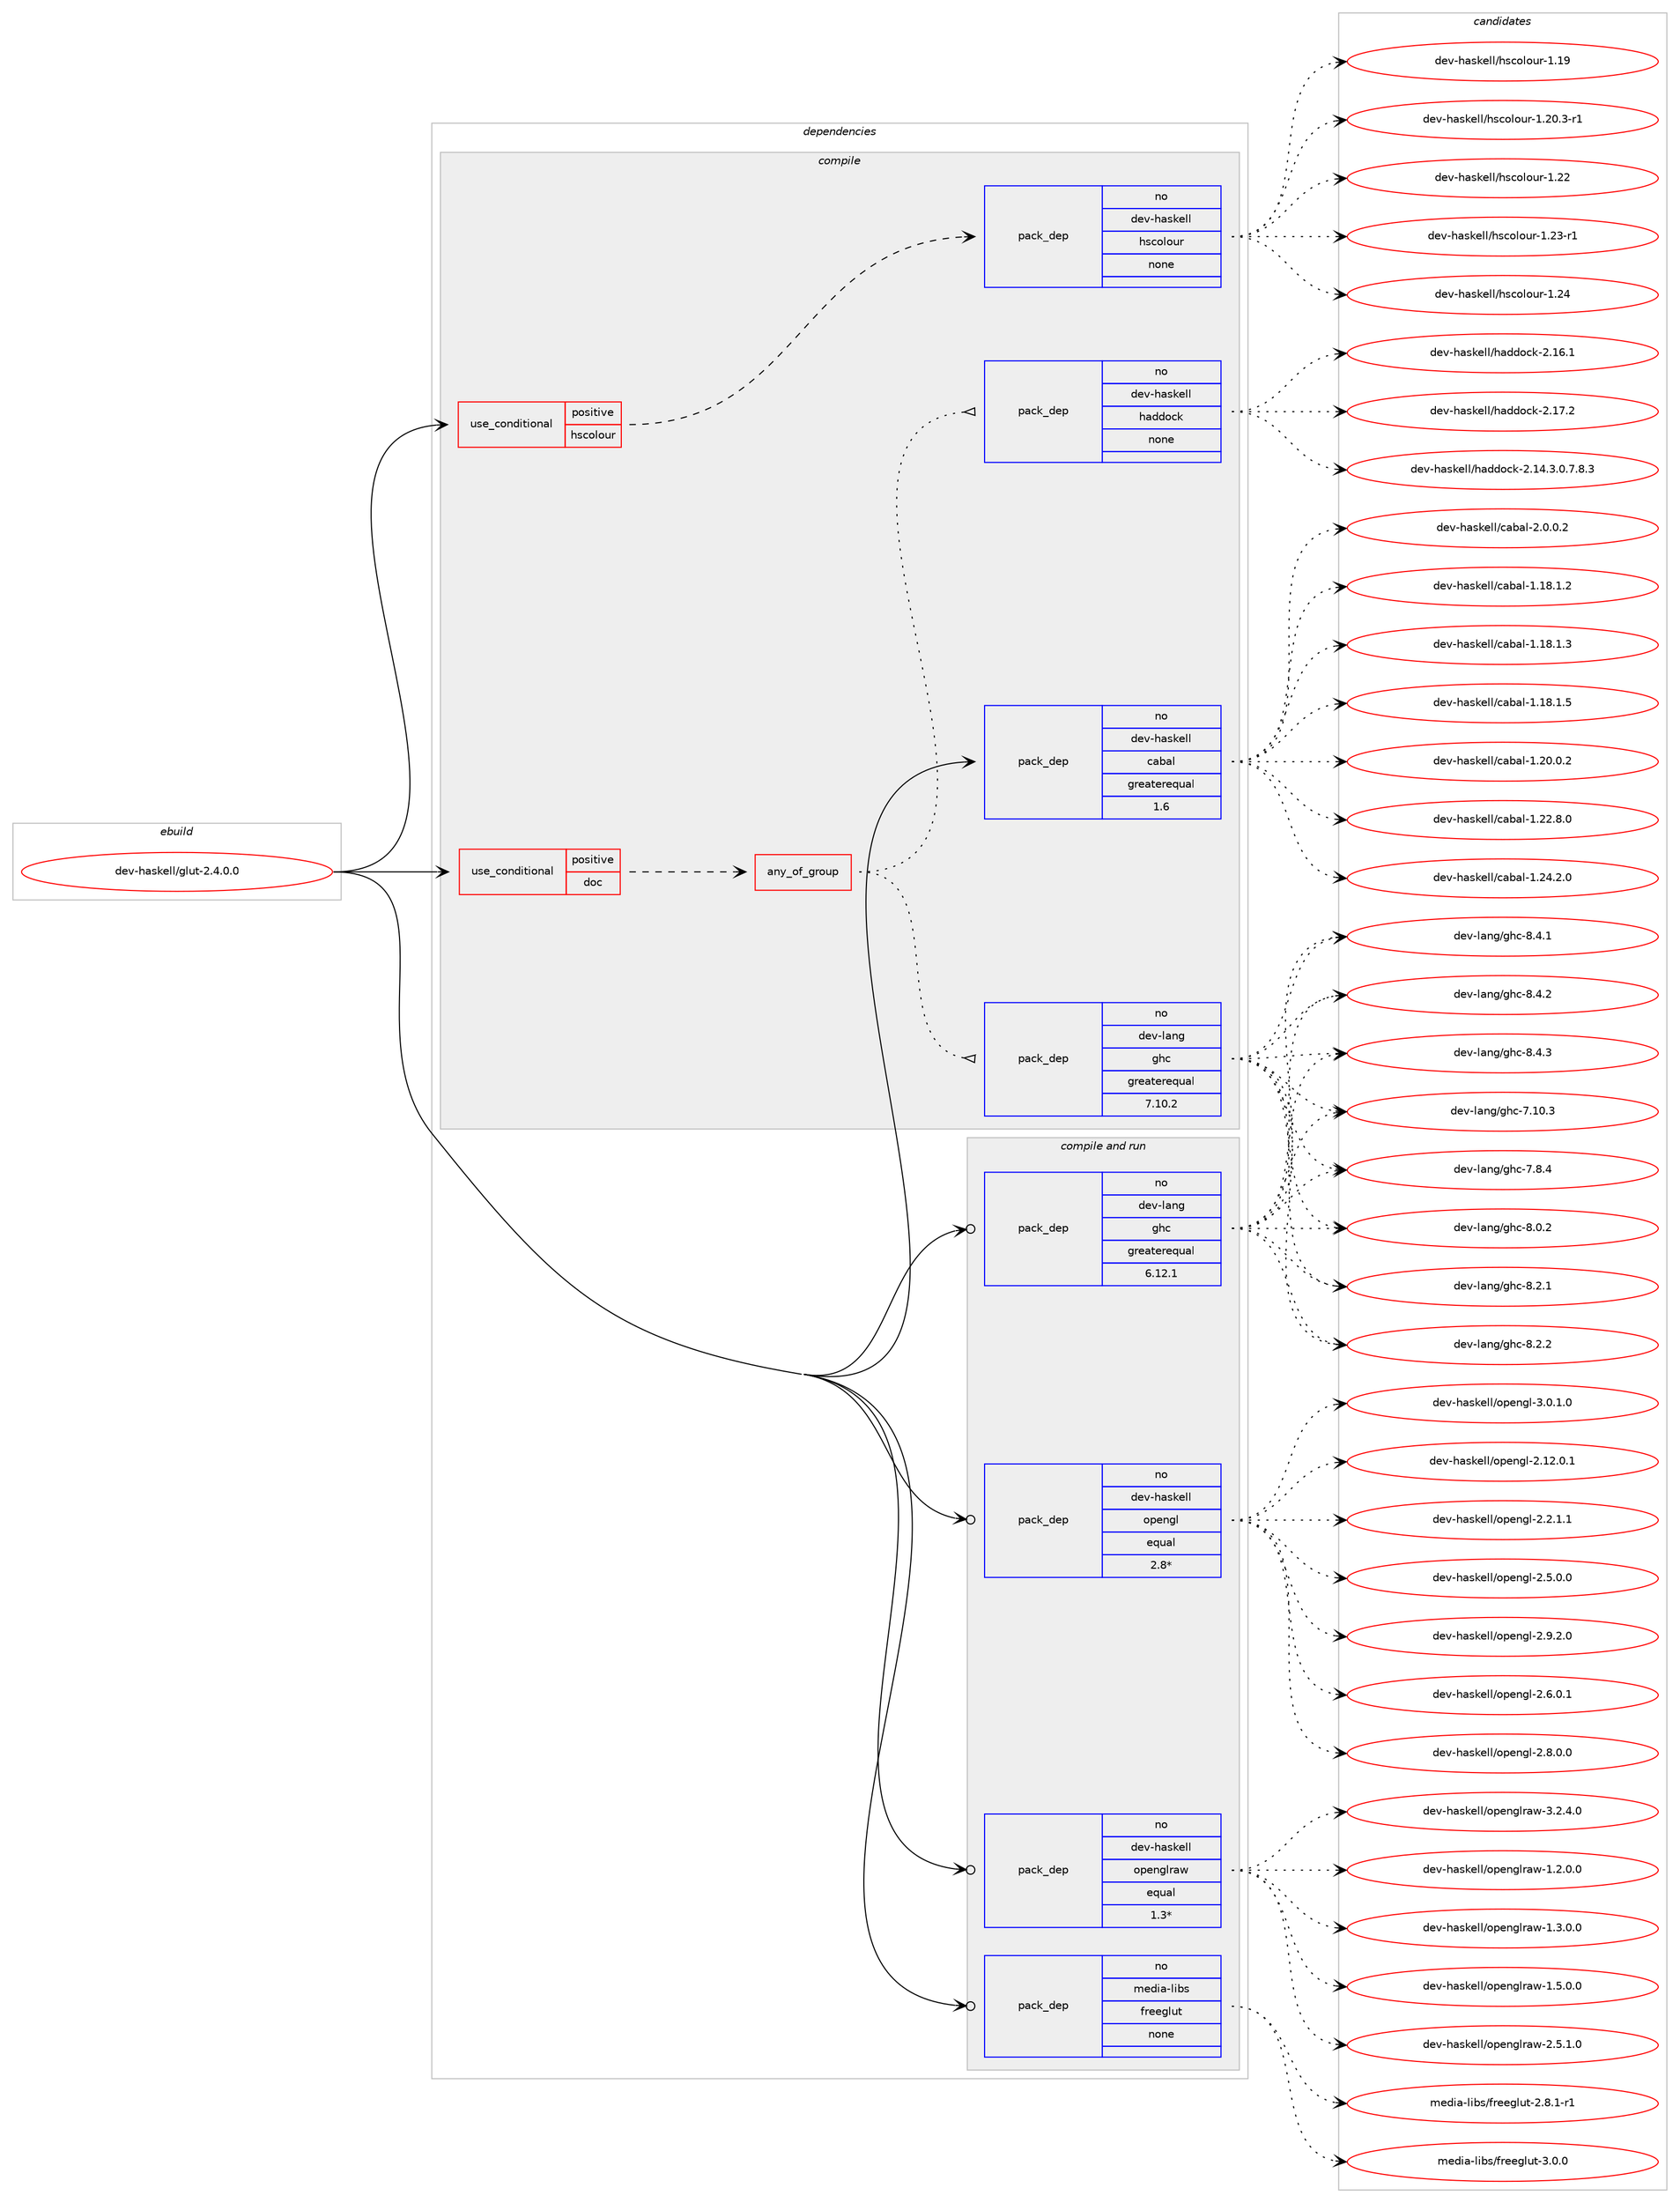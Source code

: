digraph prolog {

# *************
# Graph options
# *************

newrank=true;
concentrate=true;
compound=true;
graph [rankdir=LR,fontname=Helvetica,fontsize=10,ranksep=1.5];#, ranksep=2.5, nodesep=0.2];
edge  [arrowhead=vee];
node  [fontname=Helvetica,fontsize=10];

# **********
# The ebuild
# **********

subgraph cluster_leftcol {
color=gray;
rank=same;
label=<<i>ebuild</i>>;
id [label="dev-haskell/glut-2.4.0.0", color=red, width=4, href="../dev-haskell/glut-2.4.0.0.svg"];
}

# ****************
# The dependencies
# ****************

subgraph cluster_midcol {
color=gray;
label=<<i>dependencies</i>>;
subgraph cluster_compile {
fillcolor="#eeeeee";
style=filled;
label=<<i>compile</i>>;
subgraph cond359683 {
dependency1333113 [label=<<TABLE BORDER="0" CELLBORDER="1" CELLSPACING="0" CELLPADDING="4"><TR><TD ROWSPAN="3" CELLPADDING="10">use_conditional</TD></TR><TR><TD>positive</TD></TR><TR><TD>doc</TD></TR></TABLE>>, shape=none, color=red];
subgraph any20938 {
dependency1333114 [label=<<TABLE BORDER="0" CELLBORDER="1" CELLSPACING="0" CELLPADDING="4"><TR><TD CELLPADDING="10">any_of_group</TD></TR></TABLE>>, shape=none, color=red];subgraph pack951940 {
dependency1333115 [label=<<TABLE BORDER="0" CELLBORDER="1" CELLSPACING="0" CELLPADDING="4" WIDTH="220"><TR><TD ROWSPAN="6" CELLPADDING="30">pack_dep</TD></TR><TR><TD WIDTH="110">no</TD></TR><TR><TD>dev-haskell</TD></TR><TR><TD>haddock</TD></TR><TR><TD>none</TD></TR><TR><TD></TD></TR></TABLE>>, shape=none, color=blue];
}
dependency1333114:e -> dependency1333115:w [weight=20,style="dotted",arrowhead="oinv"];
subgraph pack951941 {
dependency1333116 [label=<<TABLE BORDER="0" CELLBORDER="1" CELLSPACING="0" CELLPADDING="4" WIDTH="220"><TR><TD ROWSPAN="6" CELLPADDING="30">pack_dep</TD></TR><TR><TD WIDTH="110">no</TD></TR><TR><TD>dev-lang</TD></TR><TR><TD>ghc</TD></TR><TR><TD>greaterequal</TD></TR><TR><TD>7.10.2</TD></TR></TABLE>>, shape=none, color=blue];
}
dependency1333114:e -> dependency1333116:w [weight=20,style="dotted",arrowhead="oinv"];
}
dependency1333113:e -> dependency1333114:w [weight=20,style="dashed",arrowhead="vee"];
}
id:e -> dependency1333113:w [weight=20,style="solid",arrowhead="vee"];
subgraph cond359684 {
dependency1333117 [label=<<TABLE BORDER="0" CELLBORDER="1" CELLSPACING="0" CELLPADDING="4"><TR><TD ROWSPAN="3" CELLPADDING="10">use_conditional</TD></TR><TR><TD>positive</TD></TR><TR><TD>hscolour</TD></TR></TABLE>>, shape=none, color=red];
subgraph pack951942 {
dependency1333118 [label=<<TABLE BORDER="0" CELLBORDER="1" CELLSPACING="0" CELLPADDING="4" WIDTH="220"><TR><TD ROWSPAN="6" CELLPADDING="30">pack_dep</TD></TR><TR><TD WIDTH="110">no</TD></TR><TR><TD>dev-haskell</TD></TR><TR><TD>hscolour</TD></TR><TR><TD>none</TD></TR><TR><TD></TD></TR></TABLE>>, shape=none, color=blue];
}
dependency1333117:e -> dependency1333118:w [weight=20,style="dashed",arrowhead="vee"];
}
id:e -> dependency1333117:w [weight=20,style="solid",arrowhead="vee"];
subgraph pack951943 {
dependency1333119 [label=<<TABLE BORDER="0" CELLBORDER="1" CELLSPACING="0" CELLPADDING="4" WIDTH="220"><TR><TD ROWSPAN="6" CELLPADDING="30">pack_dep</TD></TR><TR><TD WIDTH="110">no</TD></TR><TR><TD>dev-haskell</TD></TR><TR><TD>cabal</TD></TR><TR><TD>greaterequal</TD></TR><TR><TD>1.6</TD></TR></TABLE>>, shape=none, color=blue];
}
id:e -> dependency1333119:w [weight=20,style="solid",arrowhead="vee"];
}
subgraph cluster_compileandrun {
fillcolor="#eeeeee";
style=filled;
label=<<i>compile and run</i>>;
subgraph pack951944 {
dependency1333120 [label=<<TABLE BORDER="0" CELLBORDER="1" CELLSPACING="0" CELLPADDING="4" WIDTH="220"><TR><TD ROWSPAN="6" CELLPADDING="30">pack_dep</TD></TR><TR><TD WIDTH="110">no</TD></TR><TR><TD>dev-haskell</TD></TR><TR><TD>opengl</TD></TR><TR><TD>equal</TD></TR><TR><TD>2.8*</TD></TR></TABLE>>, shape=none, color=blue];
}
id:e -> dependency1333120:w [weight=20,style="solid",arrowhead="odotvee"];
subgraph pack951945 {
dependency1333121 [label=<<TABLE BORDER="0" CELLBORDER="1" CELLSPACING="0" CELLPADDING="4" WIDTH="220"><TR><TD ROWSPAN="6" CELLPADDING="30">pack_dep</TD></TR><TR><TD WIDTH="110">no</TD></TR><TR><TD>dev-haskell</TD></TR><TR><TD>openglraw</TD></TR><TR><TD>equal</TD></TR><TR><TD>1.3*</TD></TR></TABLE>>, shape=none, color=blue];
}
id:e -> dependency1333121:w [weight=20,style="solid",arrowhead="odotvee"];
subgraph pack951946 {
dependency1333122 [label=<<TABLE BORDER="0" CELLBORDER="1" CELLSPACING="0" CELLPADDING="4" WIDTH="220"><TR><TD ROWSPAN="6" CELLPADDING="30">pack_dep</TD></TR><TR><TD WIDTH="110">no</TD></TR><TR><TD>dev-lang</TD></TR><TR><TD>ghc</TD></TR><TR><TD>greaterequal</TD></TR><TR><TD>6.12.1</TD></TR></TABLE>>, shape=none, color=blue];
}
id:e -> dependency1333122:w [weight=20,style="solid",arrowhead="odotvee"];
subgraph pack951947 {
dependency1333123 [label=<<TABLE BORDER="0" CELLBORDER="1" CELLSPACING="0" CELLPADDING="4" WIDTH="220"><TR><TD ROWSPAN="6" CELLPADDING="30">pack_dep</TD></TR><TR><TD WIDTH="110">no</TD></TR><TR><TD>media-libs</TD></TR><TR><TD>freeglut</TD></TR><TR><TD>none</TD></TR><TR><TD></TD></TR></TABLE>>, shape=none, color=blue];
}
id:e -> dependency1333123:w [weight=20,style="solid",arrowhead="odotvee"];
}
subgraph cluster_run {
fillcolor="#eeeeee";
style=filled;
label=<<i>run</i>>;
}
}

# **************
# The candidates
# **************

subgraph cluster_choices {
rank=same;
color=gray;
label=<<i>candidates</i>>;

subgraph choice951940 {
color=black;
nodesep=1;
choice1001011184510497115107101108108471049710010011199107455046495246514648465546564651 [label="dev-haskell/haddock-2.14.3.0.7.8.3", color=red, width=4,href="../dev-haskell/haddock-2.14.3.0.7.8.3.svg"];
choice100101118451049711510710110810847104971001001119910745504649544649 [label="dev-haskell/haddock-2.16.1", color=red, width=4,href="../dev-haskell/haddock-2.16.1.svg"];
choice100101118451049711510710110810847104971001001119910745504649554650 [label="dev-haskell/haddock-2.17.2", color=red, width=4,href="../dev-haskell/haddock-2.17.2.svg"];
dependency1333115:e -> choice1001011184510497115107101108108471049710010011199107455046495246514648465546564651:w [style=dotted,weight="100"];
dependency1333115:e -> choice100101118451049711510710110810847104971001001119910745504649544649:w [style=dotted,weight="100"];
dependency1333115:e -> choice100101118451049711510710110810847104971001001119910745504649554650:w [style=dotted,weight="100"];
}
subgraph choice951941 {
color=black;
nodesep=1;
choice1001011184510897110103471031049945554649484651 [label="dev-lang/ghc-7.10.3", color=red, width=4,href="../dev-lang/ghc-7.10.3.svg"];
choice10010111845108971101034710310499455546564652 [label="dev-lang/ghc-7.8.4", color=red, width=4,href="../dev-lang/ghc-7.8.4.svg"];
choice10010111845108971101034710310499455646484650 [label="dev-lang/ghc-8.0.2", color=red, width=4,href="../dev-lang/ghc-8.0.2.svg"];
choice10010111845108971101034710310499455646504649 [label="dev-lang/ghc-8.2.1", color=red, width=4,href="../dev-lang/ghc-8.2.1.svg"];
choice10010111845108971101034710310499455646504650 [label="dev-lang/ghc-8.2.2", color=red, width=4,href="../dev-lang/ghc-8.2.2.svg"];
choice10010111845108971101034710310499455646524649 [label="dev-lang/ghc-8.4.1", color=red, width=4,href="../dev-lang/ghc-8.4.1.svg"];
choice10010111845108971101034710310499455646524650 [label="dev-lang/ghc-8.4.2", color=red, width=4,href="../dev-lang/ghc-8.4.2.svg"];
choice10010111845108971101034710310499455646524651 [label="dev-lang/ghc-8.4.3", color=red, width=4,href="../dev-lang/ghc-8.4.3.svg"];
dependency1333116:e -> choice1001011184510897110103471031049945554649484651:w [style=dotted,weight="100"];
dependency1333116:e -> choice10010111845108971101034710310499455546564652:w [style=dotted,weight="100"];
dependency1333116:e -> choice10010111845108971101034710310499455646484650:w [style=dotted,weight="100"];
dependency1333116:e -> choice10010111845108971101034710310499455646504649:w [style=dotted,weight="100"];
dependency1333116:e -> choice10010111845108971101034710310499455646504650:w [style=dotted,weight="100"];
dependency1333116:e -> choice10010111845108971101034710310499455646524649:w [style=dotted,weight="100"];
dependency1333116:e -> choice10010111845108971101034710310499455646524650:w [style=dotted,weight="100"];
dependency1333116:e -> choice10010111845108971101034710310499455646524651:w [style=dotted,weight="100"];
}
subgraph choice951942 {
color=black;
nodesep=1;
choice100101118451049711510710110810847104115991111081111171144549464957 [label="dev-haskell/hscolour-1.19", color=red, width=4,href="../dev-haskell/hscolour-1.19.svg"];
choice10010111845104971151071011081084710411599111108111117114454946504846514511449 [label="dev-haskell/hscolour-1.20.3-r1", color=red, width=4,href="../dev-haskell/hscolour-1.20.3-r1.svg"];
choice100101118451049711510710110810847104115991111081111171144549465050 [label="dev-haskell/hscolour-1.22", color=red, width=4,href="../dev-haskell/hscolour-1.22.svg"];
choice1001011184510497115107101108108471041159911110811111711445494650514511449 [label="dev-haskell/hscolour-1.23-r1", color=red, width=4,href="../dev-haskell/hscolour-1.23-r1.svg"];
choice100101118451049711510710110810847104115991111081111171144549465052 [label="dev-haskell/hscolour-1.24", color=red, width=4,href="../dev-haskell/hscolour-1.24.svg"];
dependency1333118:e -> choice100101118451049711510710110810847104115991111081111171144549464957:w [style=dotted,weight="100"];
dependency1333118:e -> choice10010111845104971151071011081084710411599111108111117114454946504846514511449:w [style=dotted,weight="100"];
dependency1333118:e -> choice100101118451049711510710110810847104115991111081111171144549465050:w [style=dotted,weight="100"];
dependency1333118:e -> choice1001011184510497115107101108108471041159911110811111711445494650514511449:w [style=dotted,weight="100"];
dependency1333118:e -> choice100101118451049711510710110810847104115991111081111171144549465052:w [style=dotted,weight="100"];
}
subgraph choice951943 {
color=black;
nodesep=1;
choice10010111845104971151071011081084799979897108454946495646494650 [label="dev-haskell/cabal-1.18.1.2", color=red, width=4,href="../dev-haskell/cabal-1.18.1.2.svg"];
choice10010111845104971151071011081084799979897108454946495646494651 [label="dev-haskell/cabal-1.18.1.3", color=red, width=4,href="../dev-haskell/cabal-1.18.1.3.svg"];
choice10010111845104971151071011081084799979897108454946495646494653 [label="dev-haskell/cabal-1.18.1.5", color=red, width=4,href="../dev-haskell/cabal-1.18.1.5.svg"];
choice10010111845104971151071011081084799979897108454946504846484650 [label="dev-haskell/cabal-1.20.0.2", color=red, width=4,href="../dev-haskell/cabal-1.20.0.2.svg"];
choice10010111845104971151071011081084799979897108454946505046564648 [label="dev-haskell/cabal-1.22.8.0", color=red, width=4,href="../dev-haskell/cabal-1.22.8.0.svg"];
choice10010111845104971151071011081084799979897108454946505246504648 [label="dev-haskell/cabal-1.24.2.0", color=red, width=4,href="../dev-haskell/cabal-1.24.2.0.svg"];
choice100101118451049711510710110810847999798971084550464846484650 [label="dev-haskell/cabal-2.0.0.2", color=red, width=4,href="../dev-haskell/cabal-2.0.0.2.svg"];
dependency1333119:e -> choice10010111845104971151071011081084799979897108454946495646494650:w [style=dotted,weight="100"];
dependency1333119:e -> choice10010111845104971151071011081084799979897108454946495646494651:w [style=dotted,weight="100"];
dependency1333119:e -> choice10010111845104971151071011081084799979897108454946495646494653:w [style=dotted,weight="100"];
dependency1333119:e -> choice10010111845104971151071011081084799979897108454946504846484650:w [style=dotted,weight="100"];
dependency1333119:e -> choice10010111845104971151071011081084799979897108454946505046564648:w [style=dotted,weight="100"];
dependency1333119:e -> choice10010111845104971151071011081084799979897108454946505246504648:w [style=dotted,weight="100"];
dependency1333119:e -> choice100101118451049711510710110810847999798971084550464846484650:w [style=dotted,weight="100"];
}
subgraph choice951944 {
color=black;
nodesep=1;
choice100101118451049711510710110810847111112101110103108455046495046484649 [label="dev-haskell/opengl-2.12.0.1", color=red, width=4,href="../dev-haskell/opengl-2.12.0.1.svg"];
choice1001011184510497115107101108108471111121011101031084550465046494649 [label="dev-haskell/opengl-2.2.1.1", color=red, width=4,href="../dev-haskell/opengl-2.2.1.1.svg"];
choice1001011184510497115107101108108471111121011101031084550465346484648 [label="dev-haskell/opengl-2.5.0.0", color=red, width=4,href="../dev-haskell/opengl-2.5.0.0.svg"];
choice1001011184510497115107101108108471111121011101031084550465446484649 [label="dev-haskell/opengl-2.6.0.1", color=red, width=4,href="../dev-haskell/opengl-2.6.0.1.svg"];
choice1001011184510497115107101108108471111121011101031084550465646484648 [label="dev-haskell/opengl-2.8.0.0", color=red, width=4,href="../dev-haskell/opengl-2.8.0.0.svg"];
choice1001011184510497115107101108108471111121011101031084550465746504648 [label="dev-haskell/opengl-2.9.2.0", color=red, width=4,href="../dev-haskell/opengl-2.9.2.0.svg"];
choice1001011184510497115107101108108471111121011101031084551464846494648 [label="dev-haskell/opengl-3.0.1.0", color=red, width=4,href="../dev-haskell/opengl-3.0.1.0.svg"];
dependency1333120:e -> choice100101118451049711510710110810847111112101110103108455046495046484649:w [style=dotted,weight="100"];
dependency1333120:e -> choice1001011184510497115107101108108471111121011101031084550465046494649:w [style=dotted,weight="100"];
dependency1333120:e -> choice1001011184510497115107101108108471111121011101031084550465346484648:w [style=dotted,weight="100"];
dependency1333120:e -> choice1001011184510497115107101108108471111121011101031084550465446484649:w [style=dotted,weight="100"];
dependency1333120:e -> choice1001011184510497115107101108108471111121011101031084550465646484648:w [style=dotted,weight="100"];
dependency1333120:e -> choice1001011184510497115107101108108471111121011101031084550465746504648:w [style=dotted,weight="100"];
dependency1333120:e -> choice1001011184510497115107101108108471111121011101031084551464846494648:w [style=dotted,weight="100"];
}
subgraph choice951945 {
color=black;
nodesep=1;
choice100101118451049711510710110810847111112101110103108114971194549465046484648 [label="dev-haskell/openglraw-1.2.0.0", color=red, width=4,href="../dev-haskell/openglraw-1.2.0.0.svg"];
choice100101118451049711510710110810847111112101110103108114971194549465146484648 [label="dev-haskell/openglraw-1.3.0.0", color=red, width=4,href="../dev-haskell/openglraw-1.3.0.0.svg"];
choice100101118451049711510710110810847111112101110103108114971194549465346484648 [label="dev-haskell/openglraw-1.5.0.0", color=red, width=4,href="../dev-haskell/openglraw-1.5.0.0.svg"];
choice100101118451049711510710110810847111112101110103108114971194550465346494648 [label="dev-haskell/openglraw-2.5.1.0", color=red, width=4,href="../dev-haskell/openglraw-2.5.1.0.svg"];
choice100101118451049711510710110810847111112101110103108114971194551465046524648 [label="dev-haskell/openglraw-3.2.4.0", color=red, width=4,href="../dev-haskell/openglraw-3.2.4.0.svg"];
dependency1333121:e -> choice100101118451049711510710110810847111112101110103108114971194549465046484648:w [style=dotted,weight="100"];
dependency1333121:e -> choice100101118451049711510710110810847111112101110103108114971194549465146484648:w [style=dotted,weight="100"];
dependency1333121:e -> choice100101118451049711510710110810847111112101110103108114971194549465346484648:w [style=dotted,weight="100"];
dependency1333121:e -> choice100101118451049711510710110810847111112101110103108114971194550465346494648:w [style=dotted,weight="100"];
dependency1333121:e -> choice100101118451049711510710110810847111112101110103108114971194551465046524648:w [style=dotted,weight="100"];
}
subgraph choice951946 {
color=black;
nodesep=1;
choice1001011184510897110103471031049945554649484651 [label="dev-lang/ghc-7.10.3", color=red, width=4,href="../dev-lang/ghc-7.10.3.svg"];
choice10010111845108971101034710310499455546564652 [label="dev-lang/ghc-7.8.4", color=red, width=4,href="../dev-lang/ghc-7.8.4.svg"];
choice10010111845108971101034710310499455646484650 [label="dev-lang/ghc-8.0.2", color=red, width=4,href="../dev-lang/ghc-8.0.2.svg"];
choice10010111845108971101034710310499455646504649 [label="dev-lang/ghc-8.2.1", color=red, width=4,href="../dev-lang/ghc-8.2.1.svg"];
choice10010111845108971101034710310499455646504650 [label="dev-lang/ghc-8.2.2", color=red, width=4,href="../dev-lang/ghc-8.2.2.svg"];
choice10010111845108971101034710310499455646524649 [label="dev-lang/ghc-8.4.1", color=red, width=4,href="../dev-lang/ghc-8.4.1.svg"];
choice10010111845108971101034710310499455646524650 [label="dev-lang/ghc-8.4.2", color=red, width=4,href="../dev-lang/ghc-8.4.2.svg"];
choice10010111845108971101034710310499455646524651 [label="dev-lang/ghc-8.4.3", color=red, width=4,href="../dev-lang/ghc-8.4.3.svg"];
dependency1333122:e -> choice1001011184510897110103471031049945554649484651:w [style=dotted,weight="100"];
dependency1333122:e -> choice10010111845108971101034710310499455546564652:w [style=dotted,weight="100"];
dependency1333122:e -> choice10010111845108971101034710310499455646484650:w [style=dotted,weight="100"];
dependency1333122:e -> choice10010111845108971101034710310499455646504649:w [style=dotted,weight="100"];
dependency1333122:e -> choice10010111845108971101034710310499455646504650:w [style=dotted,weight="100"];
dependency1333122:e -> choice10010111845108971101034710310499455646524649:w [style=dotted,weight="100"];
dependency1333122:e -> choice10010111845108971101034710310499455646524650:w [style=dotted,weight="100"];
dependency1333122:e -> choice10010111845108971101034710310499455646524651:w [style=dotted,weight="100"];
}
subgraph choice951947 {
color=black;
nodesep=1;
choice109101100105974510810598115471021141011011031081171164550465646494511449 [label="media-libs/freeglut-2.8.1-r1", color=red, width=4,href="../media-libs/freeglut-2.8.1-r1.svg"];
choice10910110010597451081059811547102114101101103108117116455146484648 [label="media-libs/freeglut-3.0.0", color=red, width=4,href="../media-libs/freeglut-3.0.0.svg"];
dependency1333123:e -> choice109101100105974510810598115471021141011011031081171164550465646494511449:w [style=dotted,weight="100"];
dependency1333123:e -> choice10910110010597451081059811547102114101101103108117116455146484648:w [style=dotted,weight="100"];
}
}

}
